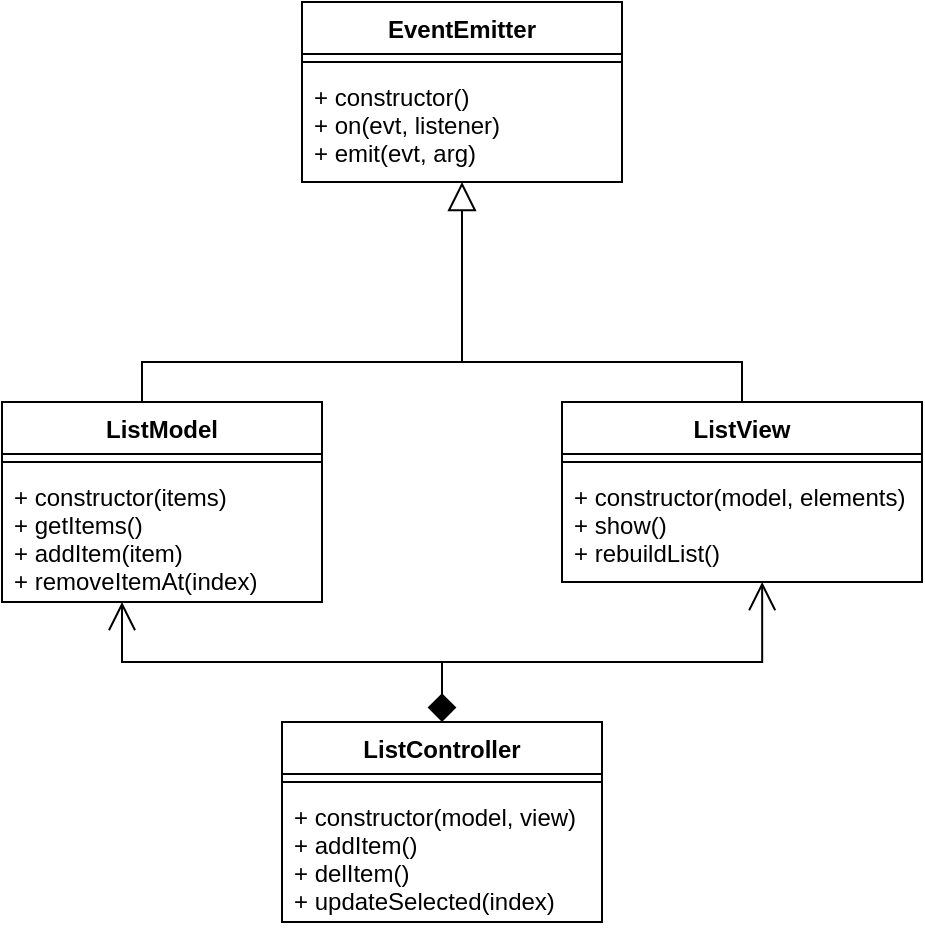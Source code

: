 <mxfile>
    <diagram id="bFwAG9Rluyz6VNVoY-9k" name="Page-1">
        <mxGraphModel dx="1295" dy="863" grid="1" gridSize="10" guides="1" tooltips="1" connect="1" arrows="1" fold="1" page="1" pageScale="1" pageWidth="827" pageHeight="1169" math="0" shadow="0">
            <root>
                <mxCell id="0"/>
                <mxCell id="1" parent="0"/>
                <mxCell id="58" style="edgeStyle=orthogonalEdgeStyle;rounded=0;orthogonalLoop=1;jettySize=auto;html=1;entryX=0.5;entryY=0;entryDx=0;entryDy=0;endArrow=none;endFill=0;" edge="1" parent="1" source="42" target="46">
                    <mxGeometry relative="1" as="geometry">
                        <Array as="points">
                            <mxPoint x="50" y="300"/>
                            <mxPoint x="350" y="300"/>
                        </Array>
                    </mxGeometry>
                </mxCell>
                <mxCell id="60" style="edgeStyle=orthogonalEdgeStyle;rounded=0;orthogonalLoop=1;jettySize=auto;html=1;entryX=0.556;entryY=1;entryDx=0;entryDy=0;entryPerimeter=0;startArrow=open;startFill=0;endArrow=open;endFill=0;startSize=12;endSize=12;" edge="1" parent="1" source="42" target="49">
                    <mxGeometry relative="1" as="geometry">
                        <Array as="points">
                            <mxPoint x="40" y="450"/>
                            <mxPoint x="360" y="450"/>
                        </Array>
                    </mxGeometry>
                </mxCell>
                <mxCell id="42" value="ListModel" style="swimlane;fontStyle=1;align=center;verticalAlign=top;childLayout=stackLayout;horizontal=1;startSize=26;horizontalStack=0;resizeParent=1;resizeParentMax=0;resizeLast=0;collapsible=1;marginBottom=0;" vertex="1" parent="1">
                    <mxGeometry x="-20" y="320" width="160" height="100" as="geometry"/>
                </mxCell>
                <mxCell id="44" value="" style="line;strokeWidth=1;fillColor=none;align=left;verticalAlign=middle;spacingTop=-1;spacingLeft=3;spacingRight=3;rotatable=0;labelPosition=right;points=[];portConstraint=eastwest;" vertex="1" parent="42">
                    <mxGeometry y="26" width="160" height="8" as="geometry"/>
                </mxCell>
                <mxCell id="45" value="+ constructor(items)&#10;+ getItems()&#10;+ addItem(item)&#10;+ removeItemAt(index)" style="text;strokeColor=none;fillColor=none;align=left;verticalAlign=top;spacingLeft=4;spacingRight=4;overflow=hidden;rotatable=0;points=[[0,0.5],[1,0.5]];portConstraint=eastwest;" vertex="1" parent="42">
                    <mxGeometry y="34" width="160" height="66" as="geometry"/>
                </mxCell>
                <mxCell id="46" value="ListView" style="swimlane;fontStyle=1;align=center;verticalAlign=top;childLayout=stackLayout;horizontal=1;startSize=26;horizontalStack=0;resizeParent=1;resizeParentMax=0;resizeLast=0;collapsible=1;marginBottom=0;" vertex="1" parent="1">
                    <mxGeometry x="260" y="320" width="180" height="90" as="geometry"/>
                </mxCell>
                <mxCell id="48" value="" style="line;strokeWidth=1;fillColor=none;align=left;verticalAlign=middle;spacingTop=-1;spacingLeft=3;spacingRight=3;rotatable=0;labelPosition=right;points=[];portConstraint=eastwest;" vertex="1" parent="46">
                    <mxGeometry y="26" width="180" height="8" as="geometry"/>
                </mxCell>
                <mxCell id="49" value="+ constructor(model, elements)&#10;+ show()&#10;+ rebuildList()" style="text;strokeColor=none;fillColor=none;align=left;verticalAlign=top;spacingLeft=4;spacingRight=4;overflow=hidden;rotatable=0;points=[[0,0.5],[1,0.5]];portConstraint=eastwest;" vertex="1" parent="46">
                    <mxGeometry y="34" width="180" height="56" as="geometry"/>
                </mxCell>
                <mxCell id="61" style="edgeStyle=orthogonalEdgeStyle;rounded=0;orthogonalLoop=1;jettySize=auto;html=1;startArrow=diamond;startFill=1;endArrow=none;endFill=0;startSize=12;endSize=12;" edge="1" parent="1" source="50">
                    <mxGeometry relative="1" as="geometry">
                        <mxPoint x="200" y="450" as="targetPoint"/>
                    </mxGeometry>
                </mxCell>
                <mxCell id="50" value="ListController" style="swimlane;fontStyle=1;align=center;verticalAlign=top;childLayout=stackLayout;horizontal=1;startSize=26;horizontalStack=0;resizeParent=1;resizeParentMax=0;resizeLast=0;collapsible=1;marginBottom=0;" vertex="1" parent="1">
                    <mxGeometry x="120" y="480" width="160" height="100" as="geometry"/>
                </mxCell>
                <mxCell id="52" value="" style="line;strokeWidth=1;fillColor=none;align=left;verticalAlign=middle;spacingTop=-1;spacingLeft=3;spacingRight=3;rotatable=0;labelPosition=right;points=[];portConstraint=eastwest;" vertex="1" parent="50">
                    <mxGeometry y="26" width="160" height="8" as="geometry"/>
                </mxCell>
                <mxCell id="53" value="+ constructor(model, view)&#10;+ addItem()&#10;+ delItem()&#10;+ updateSelected(index)&#10;" style="text;strokeColor=none;fillColor=none;align=left;verticalAlign=top;spacingLeft=4;spacingRight=4;overflow=hidden;rotatable=0;points=[[0,0.5],[1,0.5]];portConstraint=eastwest;" vertex="1" parent="50">
                    <mxGeometry y="34" width="160" height="66" as="geometry"/>
                </mxCell>
                <mxCell id="59" style="edgeStyle=orthogonalEdgeStyle;rounded=0;orthogonalLoop=1;jettySize=auto;html=1;endArrow=none;endFill=0;startArrow=block;startFill=0;endSize=12;startSize=12;" edge="1" parent="1" source="54">
                    <mxGeometry relative="1" as="geometry">
                        <mxPoint x="210" y="300" as="targetPoint"/>
                    </mxGeometry>
                </mxCell>
                <mxCell id="54" value="EventEmitter" style="swimlane;fontStyle=1;align=center;verticalAlign=top;childLayout=stackLayout;horizontal=1;startSize=26;horizontalStack=0;resizeParent=1;resizeParentMax=0;resizeLast=0;collapsible=1;marginBottom=0;" vertex="1" parent="1">
                    <mxGeometry x="130" y="120" width="160" height="90" as="geometry"/>
                </mxCell>
                <mxCell id="56" value="" style="line;strokeWidth=1;fillColor=none;align=left;verticalAlign=middle;spacingTop=-1;spacingLeft=3;spacingRight=3;rotatable=0;labelPosition=right;points=[];portConstraint=eastwest;" vertex="1" parent="54">
                    <mxGeometry y="26" width="160" height="8" as="geometry"/>
                </mxCell>
                <mxCell id="57" value="+ constructor()&#10;+ on(evt, listener)&#10;+ emit(evt, arg)" style="text;strokeColor=none;fillColor=none;align=left;verticalAlign=top;spacingLeft=4;spacingRight=4;overflow=hidden;rotatable=0;points=[[0,0.5],[1,0.5]];portConstraint=eastwest;" vertex="1" parent="54">
                    <mxGeometry y="34" width="160" height="56" as="geometry"/>
                </mxCell>
            </root>
        </mxGraphModel>
    </diagram>
</mxfile>